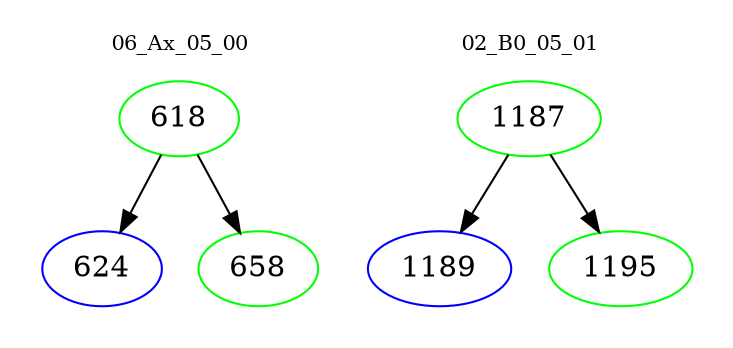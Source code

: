 digraph{
subgraph cluster_0 {
color = white
label = "06_Ax_05_00";
fontsize=10;
T0_618 [label="618", color="green"]
T0_618 -> T0_624 [color="black"]
T0_624 [label="624", color="blue"]
T0_618 -> T0_658 [color="black"]
T0_658 [label="658", color="green"]
}
subgraph cluster_1 {
color = white
label = "02_B0_05_01";
fontsize=10;
T1_1187 [label="1187", color="green"]
T1_1187 -> T1_1189 [color="black"]
T1_1189 [label="1189", color="blue"]
T1_1187 -> T1_1195 [color="black"]
T1_1195 [label="1195", color="green"]
}
}
